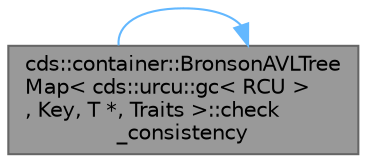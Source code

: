 digraph "cds::container::BronsonAVLTreeMap&lt; cds::urcu::gc&lt; RCU &gt;, Key, T *, Traits &gt;::check_consistency"
{
 // LATEX_PDF_SIZE
  bgcolor="transparent";
  edge [fontname=Helvetica,fontsize=10,labelfontname=Helvetica,labelfontsize=10];
  node [fontname=Helvetica,fontsize=10,shape=box,height=0.2,width=0.4];
  rankdir="LR";
  Node1 [id="Node000001",label="cds::container::BronsonAVLTree\lMap\< cds::urcu::gc\< RCU \>\l, Key, T *, Traits \>::check\l_consistency",height=0.2,width=0.4,color="gray40", fillcolor="grey60", style="filled", fontcolor="black",tooltip="Checks internal consistency (not atomic, not thread-safe)"];
  Node1 -> Node1 [id="edge1_Node000001_Node000001",color="steelblue1",style="solid",tooltip=" "];
}
